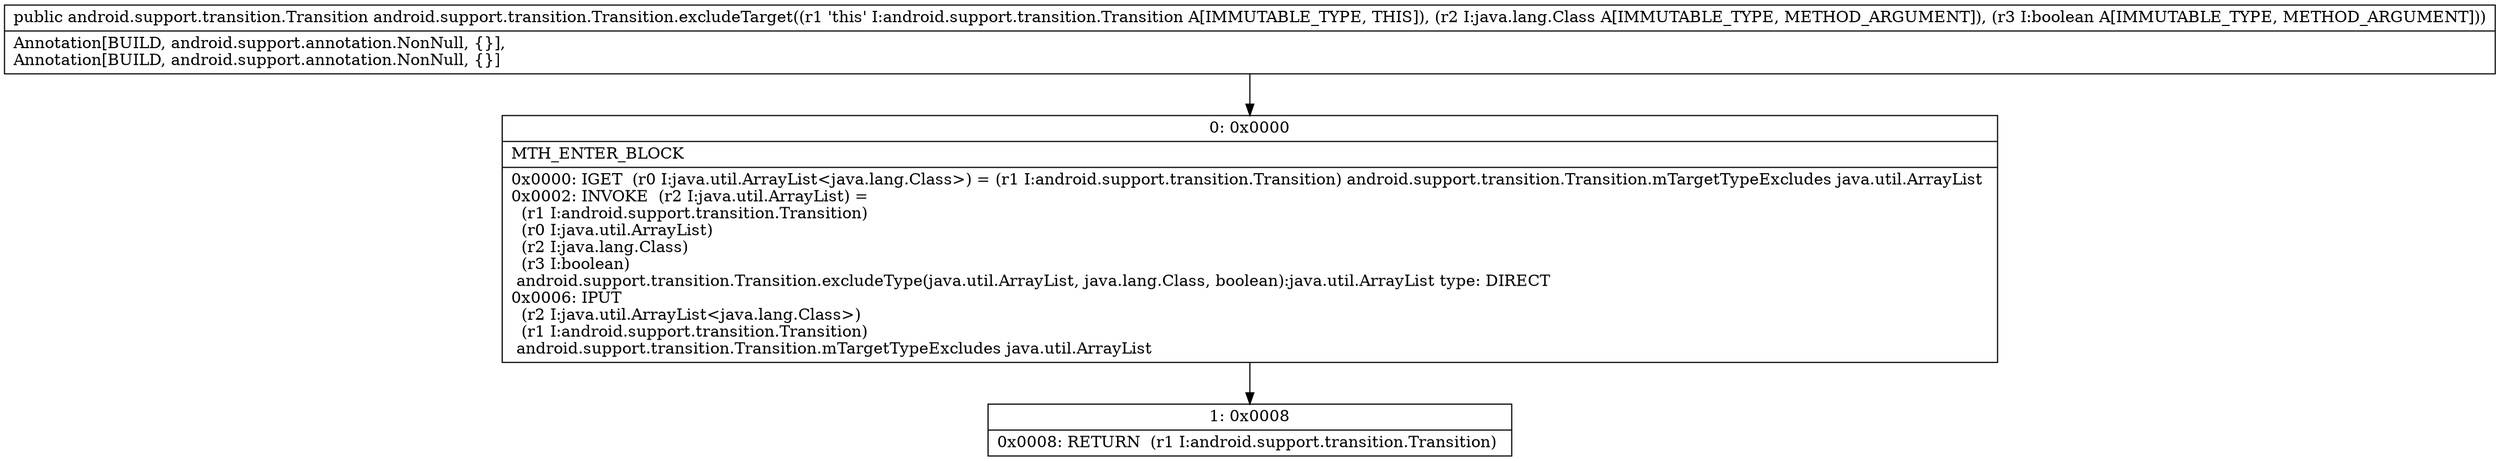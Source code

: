 digraph "CFG forandroid.support.transition.Transition.excludeTarget(Ljava\/lang\/Class;Z)Landroid\/support\/transition\/Transition;" {
Node_0 [shape=record,label="{0\:\ 0x0000|MTH_ENTER_BLOCK\l|0x0000: IGET  (r0 I:java.util.ArrayList\<java.lang.Class\>) = (r1 I:android.support.transition.Transition) android.support.transition.Transition.mTargetTypeExcludes java.util.ArrayList \l0x0002: INVOKE  (r2 I:java.util.ArrayList) = \l  (r1 I:android.support.transition.Transition)\l  (r0 I:java.util.ArrayList)\l  (r2 I:java.lang.Class)\l  (r3 I:boolean)\l android.support.transition.Transition.excludeType(java.util.ArrayList, java.lang.Class, boolean):java.util.ArrayList type: DIRECT \l0x0006: IPUT  \l  (r2 I:java.util.ArrayList\<java.lang.Class\>)\l  (r1 I:android.support.transition.Transition)\l android.support.transition.Transition.mTargetTypeExcludes java.util.ArrayList \l}"];
Node_1 [shape=record,label="{1\:\ 0x0008|0x0008: RETURN  (r1 I:android.support.transition.Transition) \l}"];
MethodNode[shape=record,label="{public android.support.transition.Transition android.support.transition.Transition.excludeTarget((r1 'this' I:android.support.transition.Transition A[IMMUTABLE_TYPE, THIS]), (r2 I:java.lang.Class A[IMMUTABLE_TYPE, METHOD_ARGUMENT]), (r3 I:boolean A[IMMUTABLE_TYPE, METHOD_ARGUMENT]))  | Annotation[BUILD, android.support.annotation.NonNull, \{\}], \lAnnotation[BUILD, android.support.annotation.NonNull, \{\}]\l}"];
MethodNode -> Node_0;
Node_0 -> Node_1;
}


